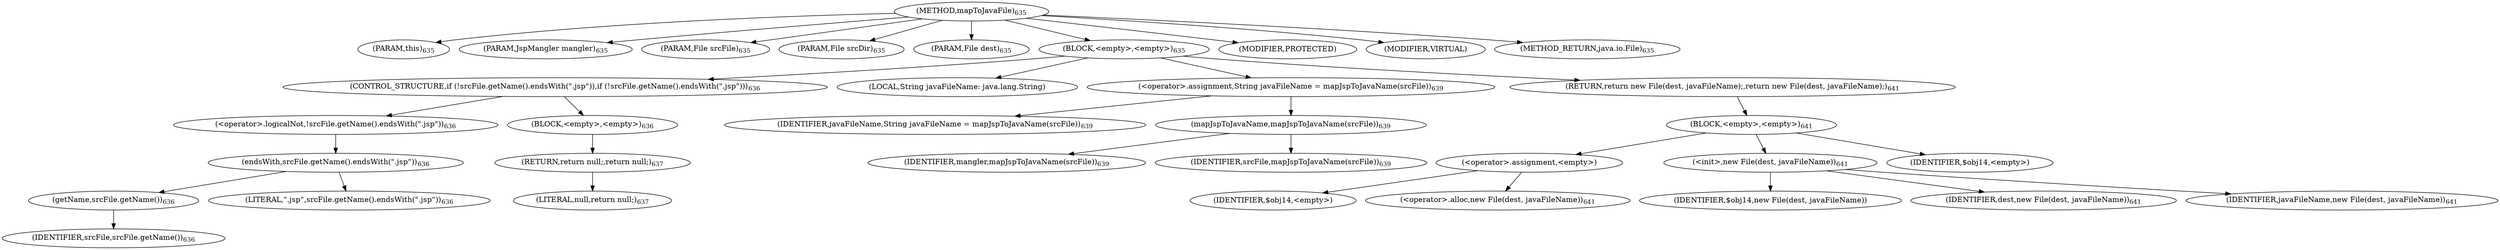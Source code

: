 digraph "mapToJavaFile" {  
"1137" [label = <(METHOD,mapToJavaFile)<SUB>635</SUB>> ]
"1138" [label = <(PARAM,this)<SUB>635</SUB>> ]
"1139" [label = <(PARAM,JspMangler mangler)<SUB>635</SUB>> ]
"1140" [label = <(PARAM,File srcFile)<SUB>635</SUB>> ]
"1141" [label = <(PARAM,File srcDir)<SUB>635</SUB>> ]
"1142" [label = <(PARAM,File dest)<SUB>635</SUB>> ]
"1143" [label = <(BLOCK,&lt;empty&gt;,&lt;empty&gt;)<SUB>635</SUB>> ]
"1144" [label = <(CONTROL_STRUCTURE,if (!srcFile.getName().endsWith(&quot;.jsp&quot;)),if (!srcFile.getName().endsWith(&quot;.jsp&quot;)))<SUB>636</SUB>> ]
"1145" [label = <(&lt;operator&gt;.logicalNot,!srcFile.getName().endsWith(&quot;.jsp&quot;))<SUB>636</SUB>> ]
"1146" [label = <(endsWith,srcFile.getName().endsWith(&quot;.jsp&quot;))<SUB>636</SUB>> ]
"1147" [label = <(getName,srcFile.getName())<SUB>636</SUB>> ]
"1148" [label = <(IDENTIFIER,srcFile,srcFile.getName())<SUB>636</SUB>> ]
"1149" [label = <(LITERAL,&quot;.jsp&quot;,srcFile.getName().endsWith(&quot;.jsp&quot;))<SUB>636</SUB>> ]
"1150" [label = <(BLOCK,&lt;empty&gt;,&lt;empty&gt;)<SUB>636</SUB>> ]
"1151" [label = <(RETURN,return null;,return null;)<SUB>637</SUB>> ]
"1152" [label = <(LITERAL,null,return null;)<SUB>637</SUB>> ]
"1153" [label = <(LOCAL,String javaFileName: java.lang.String)> ]
"1154" [label = <(&lt;operator&gt;.assignment,String javaFileName = mapJspToJavaName(srcFile))<SUB>639</SUB>> ]
"1155" [label = <(IDENTIFIER,javaFileName,String javaFileName = mapJspToJavaName(srcFile))<SUB>639</SUB>> ]
"1156" [label = <(mapJspToJavaName,mapJspToJavaName(srcFile))<SUB>639</SUB>> ]
"1157" [label = <(IDENTIFIER,mangler,mapJspToJavaName(srcFile))<SUB>639</SUB>> ]
"1158" [label = <(IDENTIFIER,srcFile,mapJspToJavaName(srcFile))<SUB>639</SUB>> ]
"1159" [label = <(RETURN,return new File(dest, javaFileName);,return new File(dest, javaFileName);)<SUB>641</SUB>> ]
"1160" [label = <(BLOCK,&lt;empty&gt;,&lt;empty&gt;)<SUB>641</SUB>> ]
"1161" [label = <(&lt;operator&gt;.assignment,&lt;empty&gt;)> ]
"1162" [label = <(IDENTIFIER,$obj14,&lt;empty&gt;)> ]
"1163" [label = <(&lt;operator&gt;.alloc,new File(dest, javaFileName))<SUB>641</SUB>> ]
"1164" [label = <(&lt;init&gt;,new File(dest, javaFileName))<SUB>641</SUB>> ]
"1165" [label = <(IDENTIFIER,$obj14,new File(dest, javaFileName))> ]
"1166" [label = <(IDENTIFIER,dest,new File(dest, javaFileName))<SUB>641</SUB>> ]
"1167" [label = <(IDENTIFIER,javaFileName,new File(dest, javaFileName))<SUB>641</SUB>> ]
"1168" [label = <(IDENTIFIER,$obj14,&lt;empty&gt;)> ]
"1169" [label = <(MODIFIER,PROTECTED)> ]
"1170" [label = <(MODIFIER,VIRTUAL)> ]
"1171" [label = <(METHOD_RETURN,java.io.File)<SUB>635</SUB>> ]
  "1137" -> "1138" 
  "1137" -> "1139" 
  "1137" -> "1140" 
  "1137" -> "1141" 
  "1137" -> "1142" 
  "1137" -> "1143" 
  "1137" -> "1169" 
  "1137" -> "1170" 
  "1137" -> "1171" 
  "1143" -> "1144" 
  "1143" -> "1153" 
  "1143" -> "1154" 
  "1143" -> "1159" 
  "1144" -> "1145" 
  "1144" -> "1150" 
  "1145" -> "1146" 
  "1146" -> "1147" 
  "1146" -> "1149" 
  "1147" -> "1148" 
  "1150" -> "1151" 
  "1151" -> "1152" 
  "1154" -> "1155" 
  "1154" -> "1156" 
  "1156" -> "1157" 
  "1156" -> "1158" 
  "1159" -> "1160" 
  "1160" -> "1161" 
  "1160" -> "1164" 
  "1160" -> "1168" 
  "1161" -> "1162" 
  "1161" -> "1163" 
  "1164" -> "1165" 
  "1164" -> "1166" 
  "1164" -> "1167" 
}
